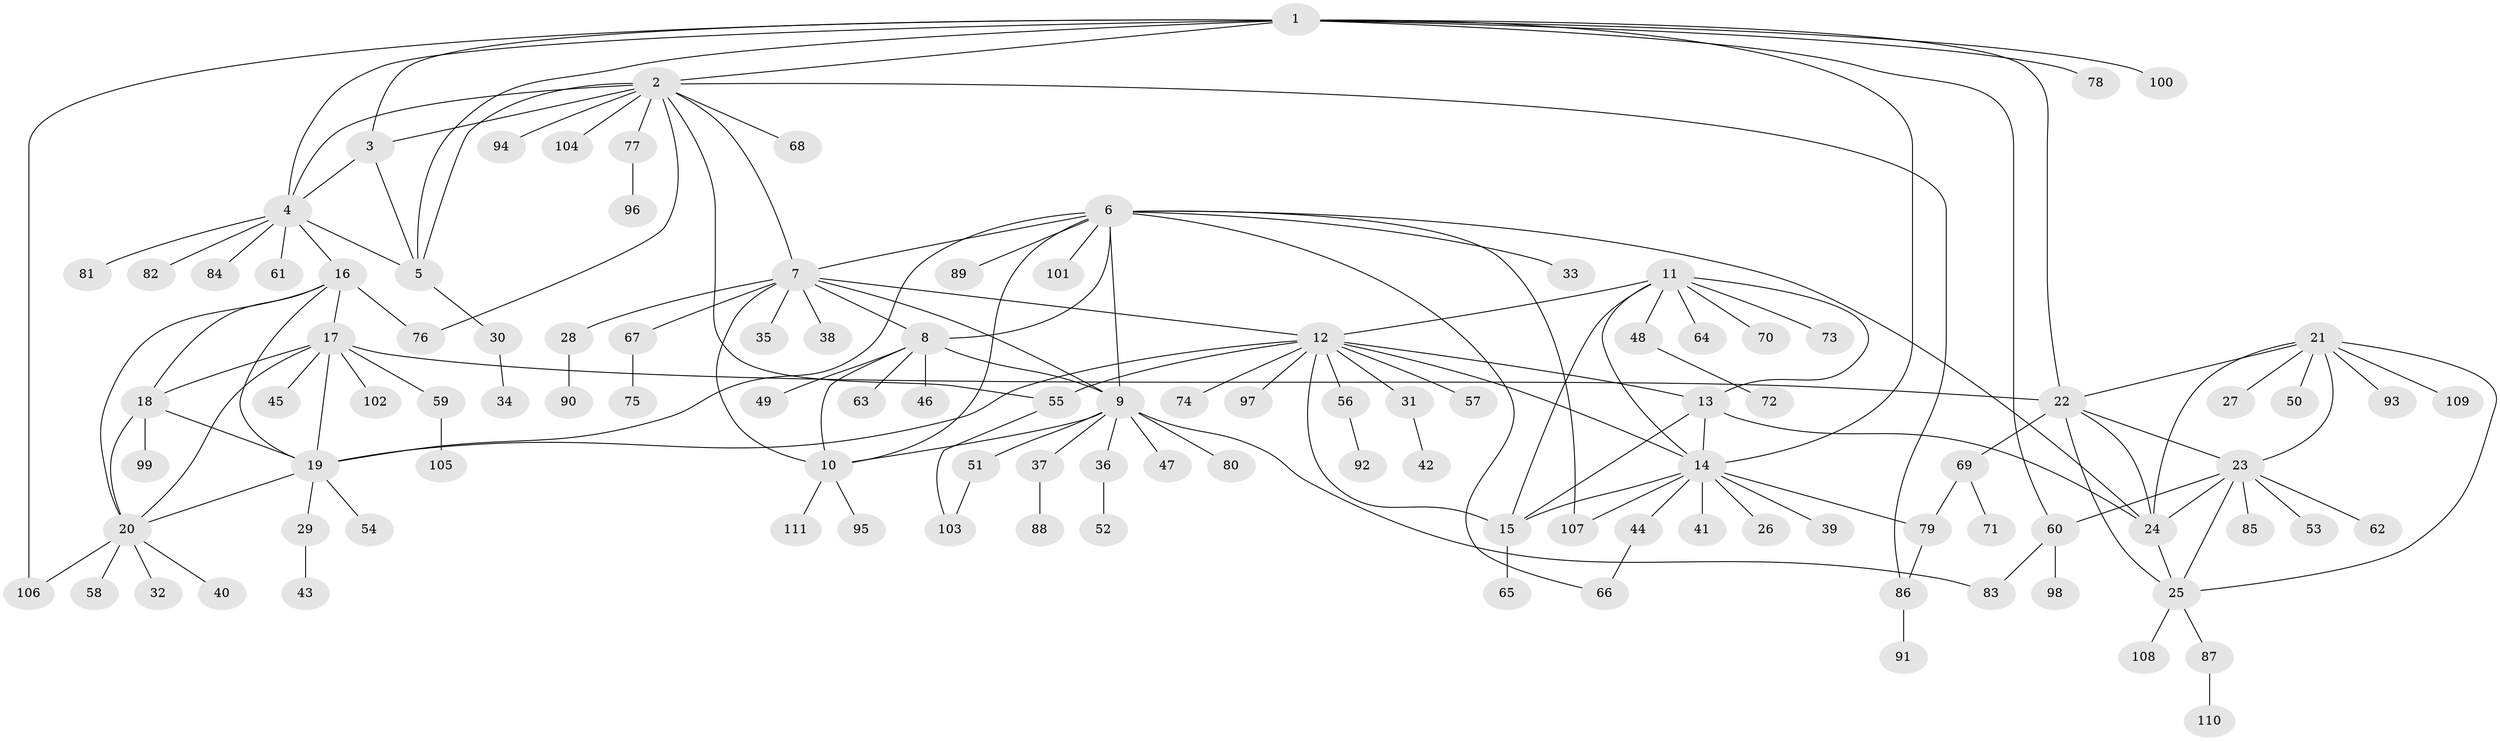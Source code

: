 // Generated by graph-tools (version 1.1) at 2025/02/03/09/25 03:02:49]
// undirected, 111 vertices, 156 edges
graph export_dot {
graph [start="1"]
  node [color=gray90,style=filled];
  1;
  2;
  3;
  4;
  5;
  6;
  7;
  8;
  9;
  10;
  11;
  12;
  13;
  14;
  15;
  16;
  17;
  18;
  19;
  20;
  21;
  22;
  23;
  24;
  25;
  26;
  27;
  28;
  29;
  30;
  31;
  32;
  33;
  34;
  35;
  36;
  37;
  38;
  39;
  40;
  41;
  42;
  43;
  44;
  45;
  46;
  47;
  48;
  49;
  50;
  51;
  52;
  53;
  54;
  55;
  56;
  57;
  58;
  59;
  60;
  61;
  62;
  63;
  64;
  65;
  66;
  67;
  68;
  69;
  70;
  71;
  72;
  73;
  74;
  75;
  76;
  77;
  78;
  79;
  80;
  81;
  82;
  83;
  84;
  85;
  86;
  87;
  88;
  89;
  90;
  91;
  92;
  93;
  94;
  95;
  96;
  97;
  98;
  99;
  100;
  101;
  102;
  103;
  104;
  105;
  106;
  107;
  108;
  109;
  110;
  111;
  1 -- 2;
  1 -- 3;
  1 -- 4;
  1 -- 5;
  1 -- 14;
  1 -- 22;
  1 -- 60;
  1 -- 78;
  1 -- 100;
  1 -- 106;
  2 -- 3;
  2 -- 4;
  2 -- 5;
  2 -- 7;
  2 -- 55;
  2 -- 68;
  2 -- 76;
  2 -- 77;
  2 -- 86;
  2 -- 94;
  2 -- 104;
  3 -- 4;
  3 -- 5;
  4 -- 5;
  4 -- 16;
  4 -- 61;
  4 -- 81;
  4 -- 82;
  4 -- 84;
  5 -- 30;
  6 -- 7;
  6 -- 8;
  6 -- 9;
  6 -- 10;
  6 -- 19;
  6 -- 24;
  6 -- 33;
  6 -- 66;
  6 -- 89;
  6 -- 101;
  6 -- 107;
  7 -- 8;
  7 -- 9;
  7 -- 10;
  7 -- 12;
  7 -- 28;
  7 -- 35;
  7 -- 38;
  7 -- 67;
  8 -- 9;
  8 -- 10;
  8 -- 46;
  8 -- 49;
  8 -- 63;
  9 -- 10;
  9 -- 36;
  9 -- 37;
  9 -- 47;
  9 -- 51;
  9 -- 80;
  9 -- 83;
  10 -- 95;
  10 -- 111;
  11 -- 12;
  11 -- 13;
  11 -- 14;
  11 -- 15;
  11 -- 48;
  11 -- 64;
  11 -- 70;
  11 -- 73;
  12 -- 13;
  12 -- 14;
  12 -- 15;
  12 -- 19;
  12 -- 31;
  12 -- 55;
  12 -- 56;
  12 -- 57;
  12 -- 74;
  12 -- 97;
  13 -- 14;
  13 -- 15;
  13 -- 24;
  14 -- 15;
  14 -- 26;
  14 -- 39;
  14 -- 41;
  14 -- 44;
  14 -- 79;
  14 -- 107;
  15 -- 65;
  16 -- 17;
  16 -- 18;
  16 -- 19;
  16 -- 20;
  16 -- 76;
  17 -- 18;
  17 -- 19;
  17 -- 20;
  17 -- 22;
  17 -- 45;
  17 -- 59;
  17 -- 102;
  18 -- 19;
  18 -- 20;
  18 -- 99;
  19 -- 20;
  19 -- 29;
  19 -- 54;
  20 -- 32;
  20 -- 40;
  20 -- 58;
  20 -- 106;
  21 -- 22;
  21 -- 23;
  21 -- 24;
  21 -- 25;
  21 -- 27;
  21 -- 50;
  21 -- 93;
  21 -- 109;
  22 -- 23;
  22 -- 24;
  22 -- 25;
  22 -- 69;
  23 -- 24;
  23 -- 25;
  23 -- 53;
  23 -- 60;
  23 -- 62;
  23 -- 85;
  24 -- 25;
  25 -- 87;
  25 -- 108;
  28 -- 90;
  29 -- 43;
  30 -- 34;
  31 -- 42;
  36 -- 52;
  37 -- 88;
  44 -- 66;
  48 -- 72;
  51 -- 103;
  55 -- 103;
  56 -- 92;
  59 -- 105;
  60 -- 83;
  60 -- 98;
  67 -- 75;
  69 -- 71;
  69 -- 79;
  77 -- 96;
  79 -- 86;
  86 -- 91;
  87 -- 110;
}
